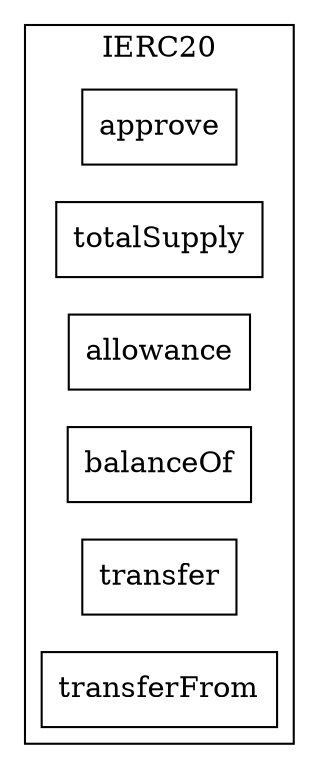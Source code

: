 strict digraph {
rankdir="LR"
node [shape=box]
subgraph cluster_936_IERC20 {
label = "IERC20"
"936_approve" [label="approve"]
"936_totalSupply" [label="totalSupply"]
"936_allowance" [label="allowance"]
"936_balanceOf" [label="balanceOf"]
"936_transfer" [label="transfer"]
"936_transferFrom" [label="transferFrom"]
}subgraph cluster_solidity {
label = "[Solidity]"
}
}